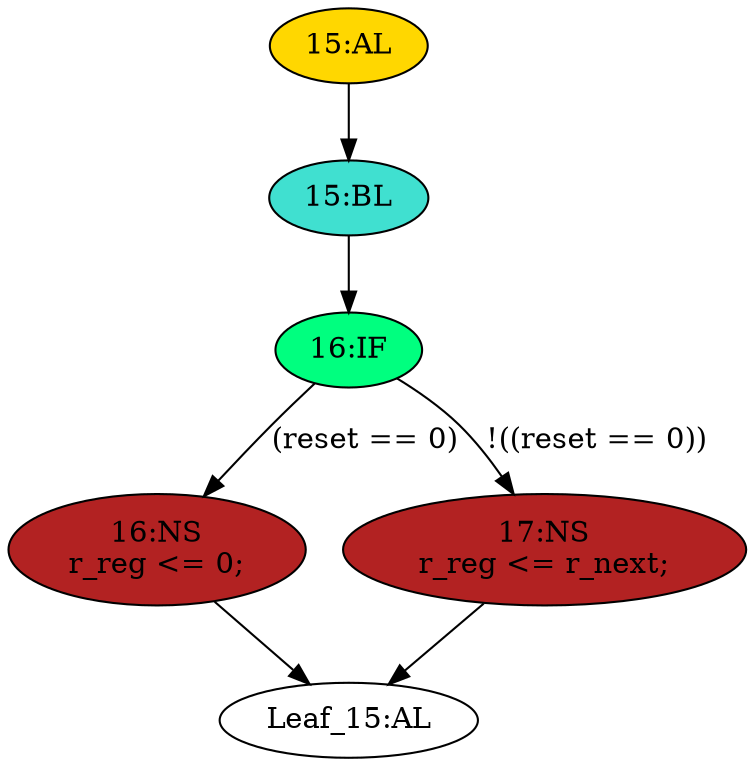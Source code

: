 strict digraph "" {
	node [label="\N"];
	"16:IF"	[ast="<pyverilog.vparser.ast.IfStatement object at 0x7f34df698d90>",
		fillcolor=springgreen,
		label="16:IF",
		statements="[]",
		style=filled,
		typ=IfStatement];
	"16:NS"	[ast="<pyverilog.vparser.ast.NonblockingSubstitution object at 0x7f34df698a90>",
		fillcolor=firebrick,
		label="16:NS
r_reg <= 0;",
		statements="[<pyverilog.vparser.ast.NonblockingSubstitution object at 0x7f34df698a90>]",
		style=filled,
		typ=NonblockingSubstitution];
	"16:IF" -> "16:NS"	[cond="['reset']",
		label="(reset == 0)",
		lineno=16];
	"17:NS"	[ast="<pyverilog.vparser.ast.NonblockingSubstitution object at 0x7f34df698b10>",
		fillcolor=firebrick,
		label="17:NS
r_reg <= r_next;",
		statements="[<pyverilog.vparser.ast.NonblockingSubstitution object at 0x7f34df698b10>]",
		style=filled,
		typ=NonblockingSubstitution];
	"16:IF" -> "17:NS"	[cond="['reset']",
		label="!((reset == 0))",
		lineno=16];
	"15:AL"	[ast="<pyverilog.vparser.ast.Always object at 0x7f34def61a10>",
		clk_sens=True,
		fillcolor=gold,
		label="15:AL",
		sens="['clk', 'reset']",
		statements="[]",
		style=filled,
		typ=Always,
		use_var="['reset', 'r_next']"];
	"15:BL"	[ast="<pyverilog.vparser.ast.Block object at 0x7f34def61ed0>",
		fillcolor=turquoise,
		label="15:BL",
		statements="[]",
		style=filled,
		typ=Block];
	"15:AL" -> "15:BL"	[cond="[]",
		lineno=None];
	"Leaf_15:AL"	[def_var="['r_reg']",
		label="Leaf_15:AL"];
	"16:NS" -> "Leaf_15:AL"	[cond="[]",
		lineno=None];
	"15:BL" -> "16:IF"	[cond="[]",
		lineno=None];
	"17:NS" -> "Leaf_15:AL"	[cond="[]",
		lineno=None];
}
